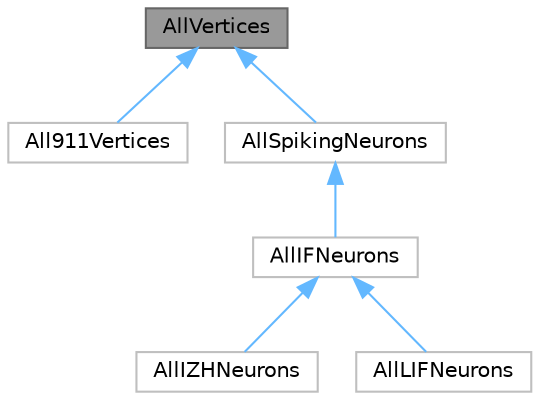 digraph "AllVertices"
{
 // LATEX_PDF_SIZE
  bgcolor="transparent";
  edge [fontname=Helvetica,fontsize=10,labelfontname=Helvetica,labelfontsize=10];
  node [fontname=Helvetica,fontsize=10,shape=box,height=0.2,width=0.4];
  Node1 [id="Node000001",label="AllVertices",height=0.2,width=0.4,color="gray40", fillcolor="grey60", style="filled", fontcolor="black",tooltip=" "];
  Node1 -> Node2 [id="edge1_Node000001_Node000002",dir="back",color="steelblue1",style="solid",tooltip=" "];
  Node2 [id="Node000002",label="All911Vertices",height=0.2,width=0.4,color="grey75", fillcolor="white", style="filled",URL="$class_all911_vertices.html",tooltip=" "];
  Node1 -> Node3 [id="edge2_Node000001_Node000003",dir="back",color="steelblue1",style="solid",tooltip=" "];
  Node3 [id="Node000003",label="AllSpikingNeurons",height=0.2,width=0.4,color="grey75", fillcolor="white", style="filled",URL="$class_all_spiking_neurons.html",tooltip=" "];
  Node3 -> Node4 [id="edge3_Node000003_Node000004",dir="back",color="steelblue1",style="solid",tooltip=" "];
  Node4 [id="Node000004",label="AllIFNeurons",height=0.2,width=0.4,color="grey75", fillcolor="white", style="filled",URL="$class_all_i_f_neurons.html",tooltip=" "];
  Node4 -> Node5 [id="edge4_Node000004_Node000005",dir="back",color="steelblue1",style="solid",tooltip=" "];
  Node5 [id="Node000005",label="AllIZHNeurons",height=0.2,width=0.4,color="grey75", fillcolor="white", style="filled",URL="$class_all_i_z_h_neurons.html",tooltip=" "];
  Node4 -> Node6 [id="edge5_Node000004_Node000006",dir="back",color="steelblue1",style="solid",tooltip=" "];
  Node6 [id="Node000006",label="AllLIFNeurons",height=0.2,width=0.4,color="grey75", fillcolor="white", style="filled",URL="$class_all_l_i_f_neurons.html",tooltip=" "];
}
